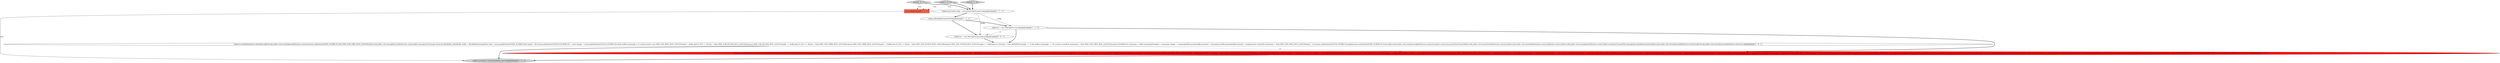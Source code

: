 digraph {
5 [style = filled, label = "config.setReadBufferSize(65536)@@@4@@@['1', '1', '1']", fillcolor = white, shape = ellipse image = "AAA0AAABBB1BBB"];
6 [style = filled, label = "udpServer.bind(new InetSocketAddress(port))@@@69@@@['1', '1', '1']", fillcolor = lightgray, shape = ellipse image = "AAA0AAABBB1BBB"];
10 [style = filled, label = "start['0', '0', '1']", fillcolor = lightgray, shape = diamond image = "AAA0AAABBB3BBB"];
1 [style = filled, label = "udpServer.setIoHandler(new IoHandler(){@Override public void sessionOpened(IoSession session){session.setAttribute(STATE_ATTRIBUTE,State.WAIT_FOR_FIRST_BYTE_LENGTH)}@Override public void messageReceived(IoSession session,Object message){if (message instanceof ByteBuffer) {ByteBuffer buffer = (ByteBuffer)messageState state = session.getAttribute(STATE_ATTRIBUTE)int length = 0if (session.getAttribute(LENGTH_ATTRIBUTE) != null) {length = session.getAttribute(LENGTH_ATTRIBUTE)}while (buffer.remaining() > 0) {switch (state) {case WAIT_FOR_FIRST_BYTE_LENGTH:length = (buffer.get() & 255) << 24state = State.WAIT_FOR_SECOND_BYTE_LENGTHbreakcase WAIT_FOR_SECOND_BYTE_LENGTH:length += (buffer.get() & 255) << 16state = State.WAIT_FOR_THIRD_BYTE_LENGTHbreakcase WAIT_FOR_THIRD_BYTE_LENGTH:length += (buffer.get() & 255) << 8state = State.WAIT_FOR_FOURTH_BYTE_LENGTHbreakcase WAIT_FOR_FOURTH_BYTE_LENGTH:length += (buffer.get() & 255)state = State.READINGif ((length == 0) && (buffer.remaining() == 0)) {session.write(ACK.slice())state = State.WAIT_FOR_FIRST_BYTE_LENGTH}breakcase READING:int remaining = buffer.remaining()if (length > remaining) {length -= remainingbuffer.position(buffer.position() + remaining)}{buffer.position(buffer.position() + length)session.write(ACK.slice())state = State.WAIT_FOR_FIRST_BYTE_LENGTHlength = 0}}session.setAttribute(LENGTH_ATTRIBUTE,length)session.setAttribute(STATE_ATTRIBUTE,state)}}@Override public void exceptionCaught(IoSession session,Exception cause){cause.printStackTrace()}@Override public void sessionClosed(IoSession session){}@Override public void sessionIdle(IoSession session,IdleStatus status){}@Override public void messageSent(IoSession session,Object message){CounterFilter.messageSent.getAndIncrement()}@Override public void serviceActivated(IoService service){}@Override public void serviceInactivated(IoService service){}})@@@6@@@['1', '0', '1']", fillcolor = white, shape = ellipse image = "AAA0AAABBB1BBB"];
4 [style = filled, label = "start['1', '0', '0']", fillcolor = lightgray, shape = diamond image = "AAA0AAABBB1BBB"];
0 [style = filled, label = "int port@@@2@@@['1', '1', '1']", fillcolor = tomato, shape = box image = "AAA0AAABBB1BBB"];
2 [style = filled, label = "udpServer = new NioUdpServer(config)@@@5@@@['1', '1', '0']", fillcolor = white, shape = ellipse image = "AAA0AAABBB1BBB"];
3 [style = filled, label = "UdpSessionConfig config = new DefaultUdpSessionConfig()@@@3@@@['1', '1', '1']", fillcolor = white, shape = ellipse image = "AAA0AAABBB1BBB"];
9 [style = filled, label = "udpServer = new BioUdpServer(config,null)@@@5@@@['0', '0', '1']", fillcolor = white, shape = ellipse image = "AAA0AAABBB3BBB"];
7 [style = filled, label = "udpServer.setIoHandler(new AbstractIoHandler(){@Override public void sessionOpened(IoSession session){session.setAttribute(STATE_ATTRIBUTE,State.WAIT_FOR_FIRST_BYTE_LENGTH)}@Override public void messageReceived(IoSession session,Object message){if (message instanceof ByteBuffer) {ByteBuffer buffer = (ByteBuffer)messageState state = session.getAttribute(STATE_ATTRIBUTE)int length = 0if (session.getAttribute(LENGTH_ATTRIBUTE) != null) {length = session.getAttribute(LENGTH_ATTRIBUTE)}while (buffer.remaining() > 0) {switch (state) {case WAIT_FOR_FIRST_BYTE_LENGTH:length = (buffer.get() & 255) << 24state = State.WAIT_FOR_SECOND_BYTE_LENGTHbreakcase WAIT_FOR_SECOND_BYTE_LENGTH:length += (buffer.get() & 255) << 16state = State.WAIT_FOR_THIRD_BYTE_LENGTHbreakcase WAIT_FOR_THIRD_BYTE_LENGTH:length += (buffer.get() & 255) << 8state = State.WAIT_FOR_FOURTH_BYTE_LENGTHbreakcase WAIT_FOR_FOURTH_BYTE_LENGTH:length += (buffer.get() & 255)state = State.READINGif ((length == 0) && (buffer.remaining() == 0)) {session.write(ACK.slice())state = State.WAIT_FOR_FIRST_BYTE_LENGTH}breakcase READING:int remaining = buffer.remaining()if (length > remaining) {length -= remainingbuffer.position(buffer.position() + remaining)}{buffer.position(buffer.position() + length)session.write(ACK.slice())state = State.WAIT_FOR_FIRST_BYTE_LENGTHlength = 0}}session.setAttribute(LENGTH_ATTRIBUTE,length)session.setAttribute(STATE_ATTRIBUTE,state)}}@Override public void exceptionCaught(IoSession session,Exception cause){cause.printStackTrace()}@Override public void sessionClosed(IoSession session){}@Override public void sessionIdle(IoSession session,IdleStatus status){}@Override public void messageSent(IoSession session,Object message){CounterFilter.messageSent.getAndIncrement()}@Override public void serviceActivated(IoService service){}@Override public void serviceInactivated(IoService service){}})@@@6@@@['0', '1', '0']", fillcolor = red, shape = ellipse image = "AAA1AAABBB2BBB"];
8 [style = filled, label = "start['0', '1', '0']", fillcolor = lightgray, shape = diamond image = "AAA0AAABBB2BBB"];
10->0 [style = dotted, label="true"];
4->3 [style = bold, label=""];
10->3 [style = bold, label=""];
5->2 [style = bold, label=""];
3->5 [style = bold, label=""];
8->0 [style = dotted, label="true"];
1->6 [style = bold, label=""];
2->7 [style = bold, label=""];
1->7 [style = dashed, label="0"];
9->1 [style = bold, label=""];
5->9 [style = bold, label=""];
0->6 [style = solid, label="port"];
2->9 [style = dashed, label="0"];
2->1 [style = bold, label=""];
7->6 [style = bold, label=""];
4->0 [style = dotted, label="true"];
3->9 [style = solid, label="config"];
8->3 [style = bold, label=""];
3->2 [style = solid, label="config"];
}
